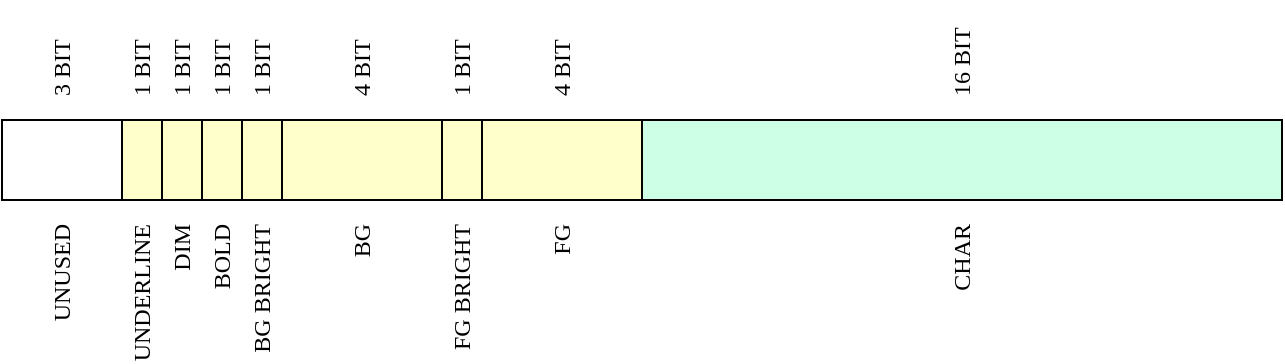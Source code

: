 <mxfile version="12.7.0" type="device"><diagram id="zQxmmjTVYmznGTrsXC5c" name="Page-1"><mxGraphModel dx="946" dy="680" grid="1" gridSize="10" guides="1" tooltips="1" connect="1" arrows="1" fold="1" page="1" pageScale="1" pageWidth="850" pageHeight="1100" math="0" shadow="0"><root><mxCell id="0"/><mxCell id="1" parent="0"/><mxCell id="w4AqP1FtwPbyiNCPQsDT-1" value="" style="rounded=0;whiteSpace=wrap;html=1;fillColor=#FFFFCC;" vertex="1" parent="1"><mxGeometry x="260" y="120" width="80" height="40" as="geometry"/></mxCell><mxCell id="w4AqP1FtwPbyiNCPQsDT-2" value="" style="rounded=0;whiteSpace=wrap;html=1;fillColor=#FFFFCC;" vertex="1" parent="1"><mxGeometry x="360" y="120" width="80" height="40" as="geometry"/></mxCell><mxCell id="w4AqP1FtwPbyiNCPQsDT-3" value="" style="rounded=0;whiteSpace=wrap;html=1;fillColor=#FFFFCC;" vertex="1" parent="1"><mxGeometry x="340" y="120" width="20" height="40" as="geometry"/></mxCell><mxCell id="w4AqP1FtwPbyiNCPQsDT-4" value="" style="rounded=0;whiteSpace=wrap;html=1;fillColor=#FFFFCC;" vertex="1" parent="1"><mxGeometry x="240" y="120" width="20" height="40" as="geometry"/></mxCell><mxCell id="w4AqP1FtwPbyiNCPQsDT-5" value="" style="rounded=0;whiteSpace=wrap;html=1;fillColor=#FFFFCC;" vertex="1" parent="1"><mxGeometry x="220" y="120" width="20" height="40" as="geometry"/></mxCell><mxCell id="w4AqP1FtwPbyiNCPQsDT-6" value="" style="rounded=0;whiteSpace=wrap;html=1;fillColor=#FFFFCC;" vertex="1" parent="1"><mxGeometry x="200" y="120" width="20" height="40" as="geometry"/></mxCell><mxCell id="w4AqP1FtwPbyiNCPQsDT-7" value="" style="rounded=0;whiteSpace=wrap;html=1;fillColor=#FFFFCC;" vertex="1" parent="1"><mxGeometry x="180" y="120" width="20" height="40" as="geometry"/></mxCell><mxCell id="w4AqP1FtwPbyiNCPQsDT-8" value="FG" style="text;html=1;strokeColor=none;fillColor=none;align=right;verticalAlign=middle;whiteSpace=wrap;rounded=0;fontFamily=IBM Plex Mono;rotation=-90;" vertex="1" parent="1"><mxGeometry x="380" y="180" width="40" height="20" as="geometry"/></mxCell><mxCell id="w4AqP1FtwPbyiNCPQsDT-9" value="FG BRIGHT" style="text;html=1;strokeColor=none;fillColor=none;align=right;verticalAlign=middle;whiteSpace=wrap;rounded=0;fontFamily=IBM Plex Mono;rotation=-90;" vertex="1" parent="1"><mxGeometry x="315" y="195" width="70" height="20" as="geometry"/></mxCell><mxCell id="w4AqP1FtwPbyiNCPQsDT-10" value="BG" style="text;html=1;strokeColor=none;fillColor=none;align=right;verticalAlign=middle;whiteSpace=wrap;rounded=0;fontFamily=IBM Plex Mono;rotation=-90;" vertex="1" parent="1"><mxGeometry x="280" y="180" width="40" height="20" as="geometry"/></mxCell><mxCell id="w4AqP1FtwPbyiNCPQsDT-11" value="BG BRIGHT" style="text;html=1;strokeColor=none;fillColor=none;align=right;verticalAlign=middle;whiteSpace=wrap;rounded=0;fontFamily=IBM Plex Mono;rotation=-90;" vertex="1" parent="1"><mxGeometry x="215" y="195" width="70" height="20" as="geometry"/></mxCell><mxCell id="w4AqP1FtwPbyiNCPQsDT-12" value="BOLD" style="text;html=1;strokeColor=none;fillColor=none;align=right;verticalAlign=middle;whiteSpace=wrap;rounded=0;fontFamily=IBM Plex Mono;rotation=-90;" vertex="1" parent="1"><mxGeometry x="210" y="180" width="40" height="20" as="geometry"/></mxCell><mxCell id="w4AqP1FtwPbyiNCPQsDT-13" value="DIM" style="text;html=1;strokeColor=none;fillColor=none;align=right;verticalAlign=middle;whiteSpace=wrap;rounded=0;fontFamily=IBM Plex Mono;rotation=-90;" vertex="1" parent="1"><mxGeometry x="190" y="180" width="40" height="20" as="geometry"/></mxCell><mxCell id="w4AqP1FtwPbyiNCPQsDT-14" value="UNDERLINE" style="text;html=1;strokeColor=none;fillColor=none;align=right;verticalAlign=middle;whiteSpace=wrap;rounded=0;fontFamily=IBM Plex Mono;rotation=-90;" vertex="1" parent="1"><mxGeometry x="170" y="180" width="40" height="20" as="geometry"/></mxCell><mxCell id="w4AqP1FtwPbyiNCPQsDT-15" value="" style="rounded=0;whiteSpace=wrap;html=1;fillColor=#CCFFE6;" vertex="1" parent="1"><mxGeometry x="440" y="120" width="320" height="40" as="geometry"/></mxCell><mxCell id="w4AqP1FtwPbyiNCPQsDT-16" value="" style="rounded=0;whiteSpace=wrap;html=1;" vertex="1" parent="1"><mxGeometry x="120" y="120" width="60" height="40" as="geometry"/></mxCell><mxCell id="w4AqP1FtwPbyiNCPQsDT-17" value="UNUSED" style="text;html=1;strokeColor=none;fillColor=none;align=right;verticalAlign=middle;whiteSpace=wrap;rounded=0;fontFamily=IBM Plex Mono;rotation=-90;" vertex="1" parent="1"><mxGeometry x="130" y="180" width="40" height="20" as="geometry"/></mxCell><mxCell id="w4AqP1FtwPbyiNCPQsDT-18" value="CHAR" style="text;html=1;strokeColor=none;fillColor=none;align=right;verticalAlign=middle;whiteSpace=wrap;rounded=0;fontFamily=IBM Plex Mono;rotation=-90;" vertex="1" parent="1"><mxGeometry x="580" y="180" width="40" height="20" as="geometry"/></mxCell><mxCell id="w4AqP1FtwPbyiNCPQsDT-19" value="16 BIT" style="text;html=1;strokeColor=none;fillColor=none;align=left;verticalAlign=middle;whiteSpace=wrap;rounded=0;fontFamily=IBM Plex Mono;rotation=-90;" vertex="1" parent="1"><mxGeometry x="575" y="75" width="50" height="20" as="geometry"/></mxCell><mxCell id="w4AqP1FtwPbyiNCPQsDT-20" value="4 BIT" style="text;html=1;strokeColor=none;fillColor=none;align=left;verticalAlign=middle;whiteSpace=wrap;rounded=0;fontFamily=IBM Plex Mono;rotation=-90;" vertex="1" parent="1"><mxGeometry x="375" y="75" width="50" height="20" as="geometry"/></mxCell><mxCell id="w4AqP1FtwPbyiNCPQsDT-21" value="1 BIT" style="text;html=1;strokeColor=none;fillColor=none;align=left;verticalAlign=middle;whiteSpace=wrap;rounded=0;fontFamily=IBM Plex Mono;rotation=-90;" vertex="1" parent="1"><mxGeometry x="325" y="75" width="50" height="20" as="geometry"/></mxCell><mxCell id="w4AqP1FtwPbyiNCPQsDT-22" value="1 BIT" style="text;html=1;strokeColor=none;fillColor=none;align=left;verticalAlign=middle;whiteSpace=wrap;rounded=0;fontFamily=IBM Plex Mono;rotation=-90;" vertex="1" parent="1"><mxGeometry x="225" y="75" width="50" height="20" as="geometry"/></mxCell><mxCell id="w4AqP1FtwPbyiNCPQsDT-23" value="4 BIT" style="text;html=1;strokeColor=none;fillColor=none;align=left;verticalAlign=middle;whiteSpace=wrap;rounded=0;fontFamily=IBM Plex Mono;rotation=-90;" vertex="1" parent="1"><mxGeometry x="275" y="75" width="50" height="20" as="geometry"/></mxCell><mxCell id="w4AqP1FtwPbyiNCPQsDT-24" value="1 BIT" style="text;html=1;strokeColor=none;fillColor=none;align=left;verticalAlign=middle;whiteSpace=wrap;rounded=0;fontFamily=IBM Plex Mono;rotation=-90;" vertex="1" parent="1"><mxGeometry x="205" y="75" width="50" height="20" as="geometry"/></mxCell><mxCell id="w4AqP1FtwPbyiNCPQsDT-25" value="1 BIT" style="text;html=1;strokeColor=none;fillColor=none;align=left;verticalAlign=middle;whiteSpace=wrap;rounded=0;fontFamily=IBM Plex Mono;rotation=-90;" vertex="1" parent="1"><mxGeometry x="185" y="75" width="50" height="20" as="geometry"/></mxCell><mxCell id="w4AqP1FtwPbyiNCPQsDT-26" value="1 BIT" style="text;html=1;strokeColor=none;fillColor=none;align=left;verticalAlign=middle;whiteSpace=wrap;rounded=0;fontFamily=IBM Plex Mono;rotation=-90;" vertex="1" parent="1"><mxGeometry x="165" y="75" width="50" height="20" as="geometry"/></mxCell><mxCell id="w4AqP1FtwPbyiNCPQsDT-27" value="3 BIT" style="text;html=1;strokeColor=none;fillColor=none;align=left;verticalAlign=middle;whiteSpace=wrap;rounded=0;fontFamily=IBM Plex Mono;rotation=-90;" vertex="1" parent="1"><mxGeometry x="125" y="75" width="50" height="20" as="geometry"/></mxCell></root></mxGraphModel></diagram></mxfile>
